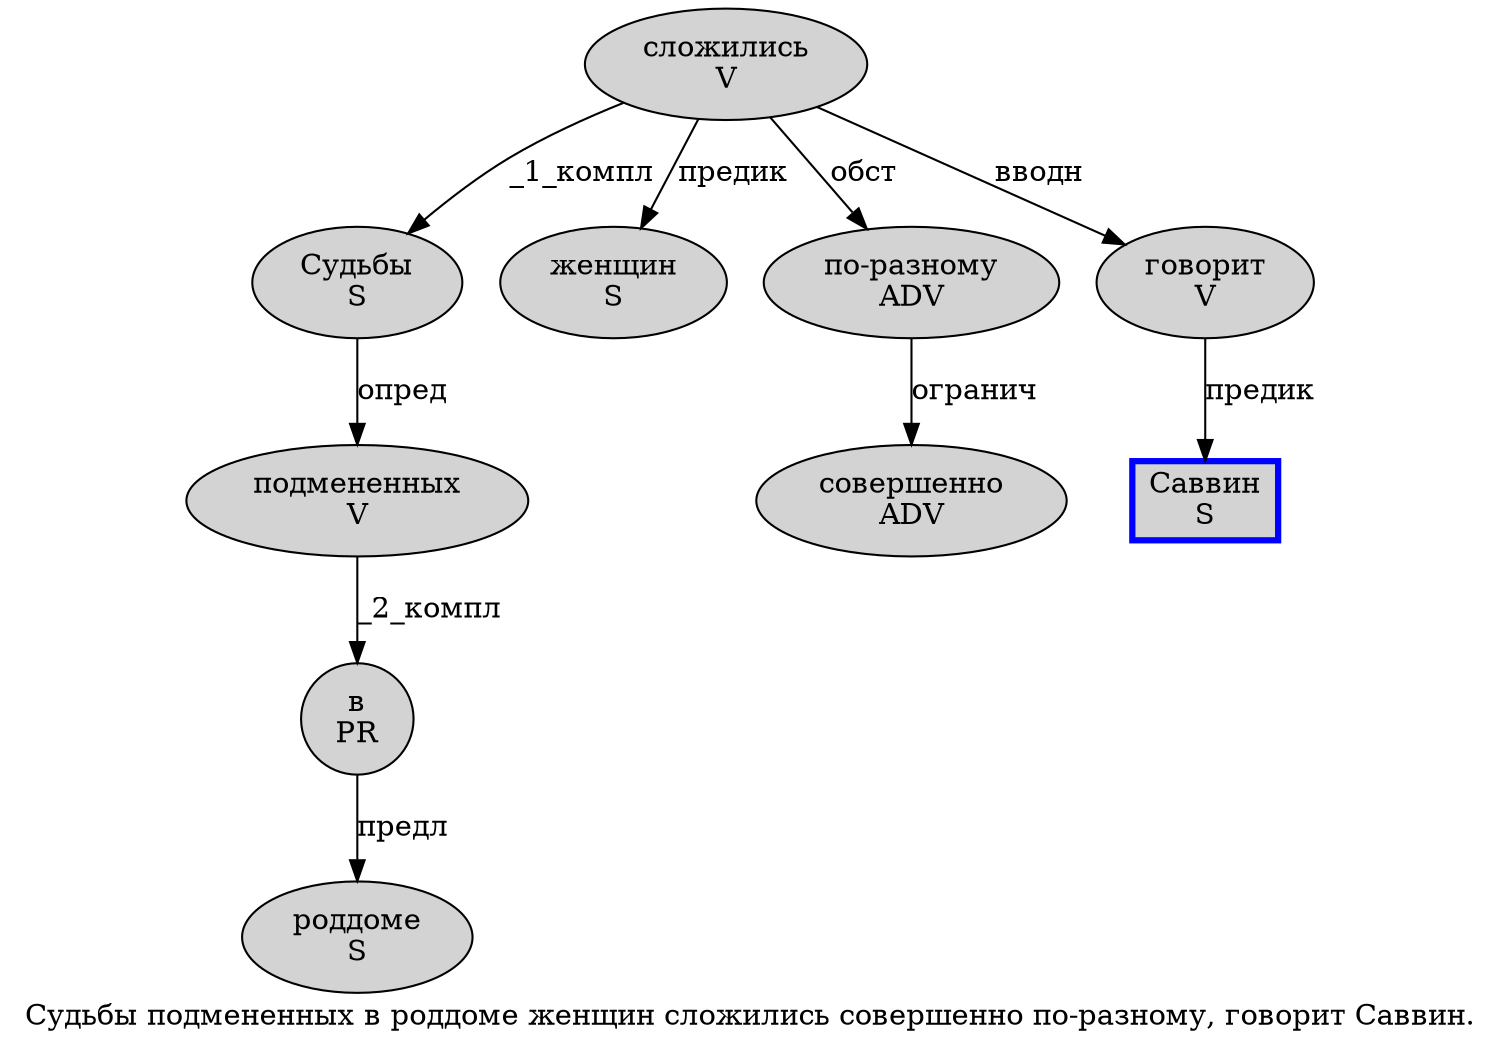 digraph SENTENCE_619 {
	graph [label="Судьбы подмененных в роддоме женщин сложились совершенно по-разному, говорит Саввин."]
	node [style=filled]
		0 [label="Судьбы
S" color="" fillcolor=lightgray penwidth=1 shape=ellipse]
		1 [label="подмененных
V" color="" fillcolor=lightgray penwidth=1 shape=ellipse]
		2 [label="в
PR" color="" fillcolor=lightgray penwidth=1 shape=ellipse]
		3 [label="роддоме
S" color="" fillcolor=lightgray penwidth=1 shape=ellipse]
		4 [label="женщин
S" color="" fillcolor=lightgray penwidth=1 shape=ellipse]
		5 [label="сложились
V" color="" fillcolor=lightgray penwidth=1 shape=ellipse]
		6 [label="совершенно
ADV" color="" fillcolor=lightgray penwidth=1 shape=ellipse]
		7 [label="по-разному
ADV" color="" fillcolor=lightgray penwidth=1 shape=ellipse]
		9 [label="говорит
V" color="" fillcolor=lightgray penwidth=1 shape=ellipse]
		10 [label="Саввин
S" color=blue fillcolor=lightgray penwidth=3 shape=box]
			0 -> 1 [label="опред"]
			5 -> 0 [label="_1_компл"]
			5 -> 4 [label="предик"]
			5 -> 7 [label="обст"]
			5 -> 9 [label="вводн"]
			1 -> 2 [label="_2_компл"]
			2 -> 3 [label="предл"]
			7 -> 6 [label="огранич"]
			9 -> 10 [label="предик"]
}